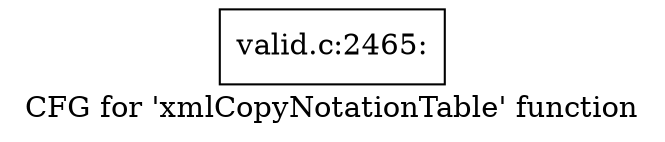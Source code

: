 digraph "CFG for 'xmlCopyNotationTable' function" {
	label="CFG for 'xmlCopyNotationTable' function";

	Node0x4fc0f30 [shape=record,label="{valid.c:2465:}"];
}
